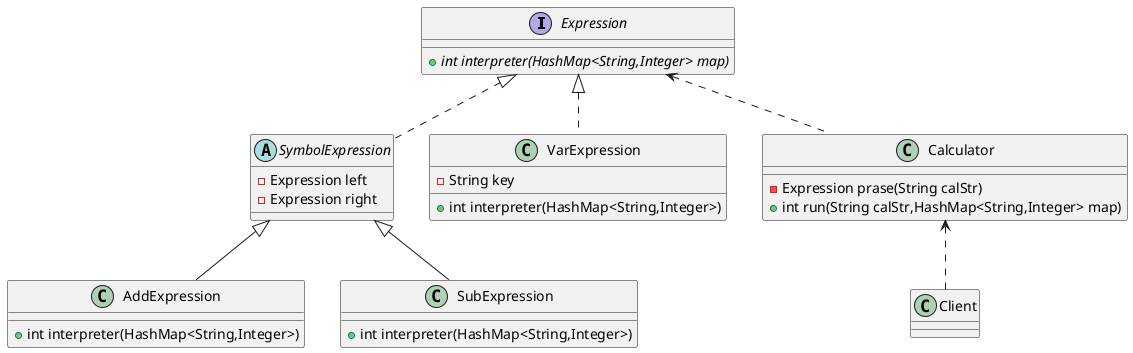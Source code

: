 @startuml

interface Expression{
   {abstract} {method} + int interpreter(HashMap<String,Integer> map)
}

abstract class SymbolExpression{
    {field} - Expression left
    {field} - Expression right
}

class AddExpression{
    {method} + int interpreter(HashMap<String,Integer>)
}

class SubExpression{
    {method} + int interpreter(HashMap<String,Integer>)
}

class VarExpression{
    {field} - String key
    {method} + int interpreter(HashMap<String,Integer>)
}

class Calculator{
      {method} - Expression prase(String calStr)
      {method} + int run(String calStr,HashMap<String,Integer> map)
}

class Client

Expression <|.. VarExpression
Expression <|.. SymbolExpression

SymbolExpression <|-- SubExpression
SymbolExpression <|-- AddExpression

Expression <.. Calculator

Calculator <.. Client


@enduml